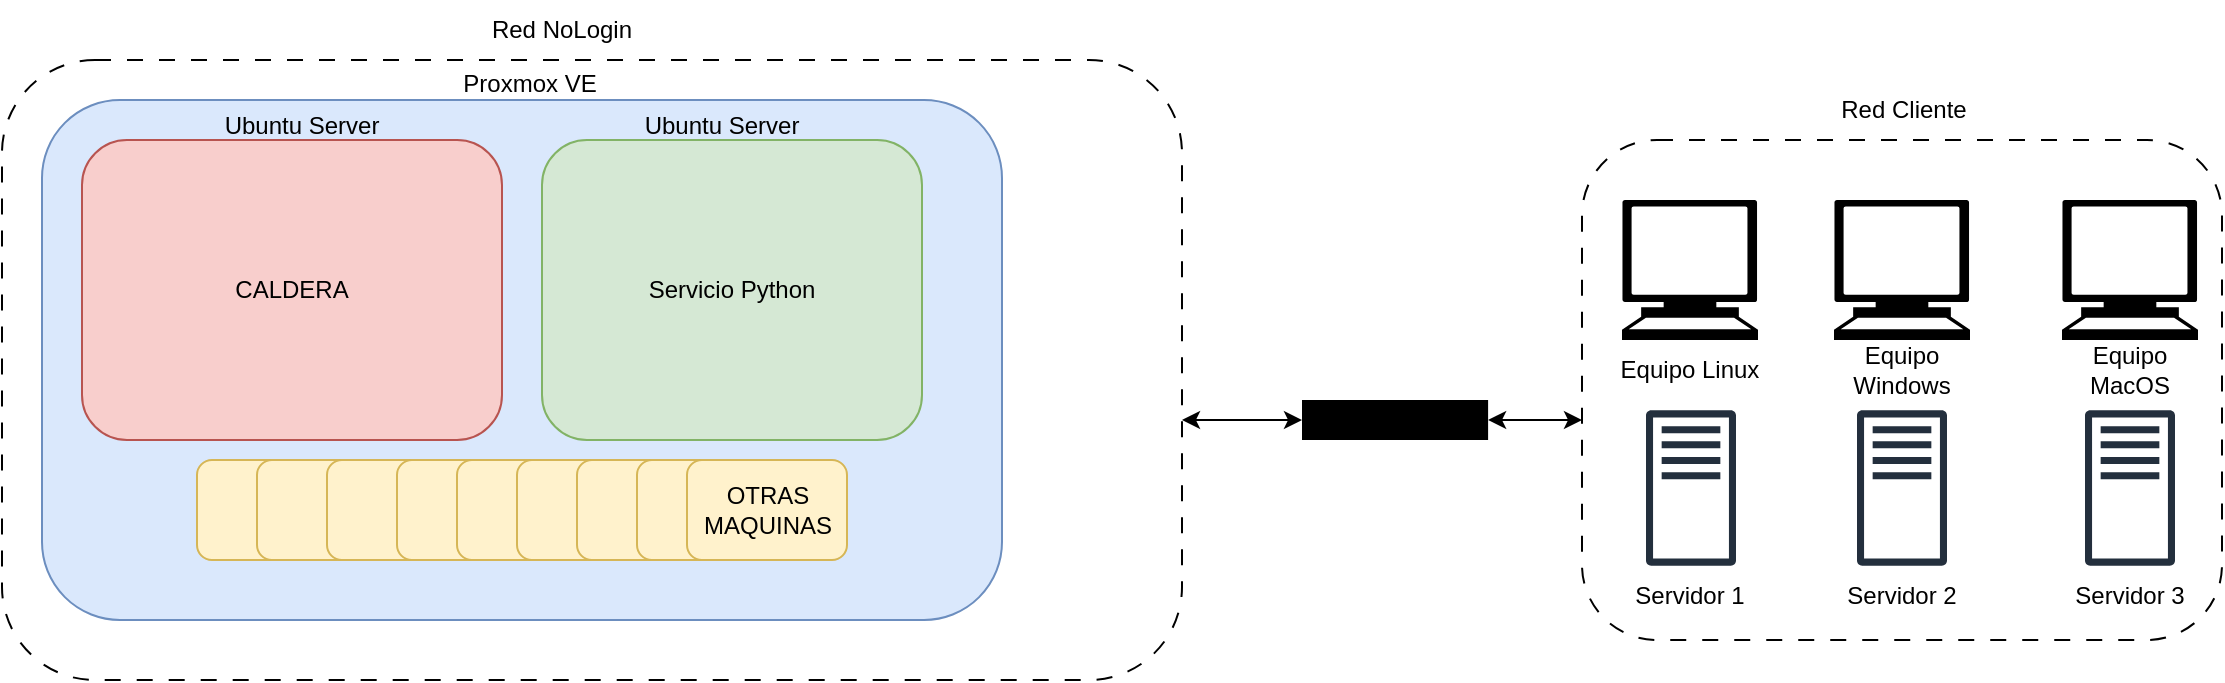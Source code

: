 <mxfile version="26.2.14">
  <diagram name="Page-1" id="j4Znoy6n0Gpt7thYwW8D">
    <mxGraphModel dx="1454" dy="1034" grid="1" gridSize="10" guides="1" tooltips="1" connect="1" arrows="1" fold="1" page="1" pageScale="1" pageWidth="850" pageHeight="1100" math="0" shadow="0">
      <root>
        <mxCell id="0" />
        <mxCell id="1" parent="0" />
        <mxCell id="ZFnWMjaP7Oclfi1fNEVr-47" value="" style="edgeStyle=orthogonalEdgeStyle;rounded=0;orthogonalLoop=1;jettySize=auto;html=1;startArrow=classic;startFill=1;" edge="1" parent="1" source="ZFnWMjaP7Oclfi1fNEVr-19" target="ZFnWMjaP7Oclfi1fNEVr-46">
          <mxGeometry relative="1" as="geometry">
            <Array as="points">
              <mxPoint x="650" y="220" />
              <mxPoint x="650" y="220" />
            </Array>
          </mxGeometry>
        </mxCell>
        <mxCell id="ZFnWMjaP7Oclfi1fNEVr-19" value="" style="rounded=1;whiteSpace=wrap;html=1;dashed=1;dashPattern=8 8;" vertex="1" parent="1">
          <mxGeometry x="40" y="40" width="590" height="310" as="geometry" />
        </mxCell>
        <mxCell id="ZFnWMjaP7Oclfi1fNEVr-20" value="Red NoLogin" style="text;html=1;align=center;verticalAlign=middle;whiteSpace=wrap;rounded=0;" vertex="1" parent="1">
          <mxGeometry x="280" y="10" width="80" height="30" as="geometry" />
        </mxCell>
        <mxCell id="ZFnWMjaP7Oclfi1fNEVr-21" value="" style="group" vertex="1" connectable="0" parent="1">
          <mxGeometry x="60" y="30" width="480" height="290" as="geometry" />
        </mxCell>
        <mxCell id="ZFnWMjaP7Oclfi1fNEVr-8" value="" style="rounded=1;whiteSpace=wrap;html=1;fillColor=#dae8fc;strokeColor=#6c8ebf;" vertex="1" parent="ZFnWMjaP7Oclfi1fNEVr-21">
          <mxGeometry y="30" width="480" height="260" as="geometry" />
        </mxCell>
        <mxCell id="ZFnWMjaP7Oclfi1fNEVr-3" value="CALDERA" style="rounded=1;whiteSpace=wrap;html=1;fillColor=#f8cecc;strokeColor=#b85450;" vertex="1" parent="ZFnWMjaP7Oclfi1fNEVr-21">
          <mxGeometry x="20" y="50" width="210" height="150" as="geometry" />
        </mxCell>
        <mxCell id="ZFnWMjaP7Oclfi1fNEVr-4" value="Servicio Python" style="rounded=1;whiteSpace=wrap;html=1;fillColor=#d5e8d4;strokeColor=#82b366;" vertex="1" parent="ZFnWMjaP7Oclfi1fNEVr-21">
          <mxGeometry x="250" y="50" width="190" height="150" as="geometry" />
        </mxCell>
        <mxCell id="ZFnWMjaP7Oclfi1fNEVr-5" value="Proxmox VE" style="text;html=1;align=center;verticalAlign=middle;whiteSpace=wrap;rounded=0;" vertex="1" parent="ZFnWMjaP7Oclfi1fNEVr-21">
          <mxGeometry x="204" y="7" width="80" height="30" as="geometry" />
        </mxCell>
        <mxCell id="ZFnWMjaP7Oclfi1fNEVr-6" value="Ubuntu Server" style="text;html=1;align=center;verticalAlign=middle;whiteSpace=wrap;rounded=0;" vertex="1" parent="ZFnWMjaP7Oclfi1fNEVr-21">
          <mxGeometry x="90" y="28" width="80" height="30" as="geometry" />
        </mxCell>
        <mxCell id="ZFnWMjaP7Oclfi1fNEVr-7" value="Ubuntu Server" style="text;html=1;align=center;verticalAlign=middle;whiteSpace=wrap;rounded=0;" vertex="1" parent="ZFnWMjaP7Oclfi1fNEVr-21">
          <mxGeometry x="300" y="28" width="80" height="30" as="geometry" />
        </mxCell>
        <mxCell id="ZFnWMjaP7Oclfi1fNEVr-18" value="" style="group" vertex="1" connectable="0" parent="ZFnWMjaP7Oclfi1fNEVr-21">
          <mxGeometry x="77.5" y="210" width="325" height="50" as="geometry" />
        </mxCell>
        <mxCell id="ZFnWMjaP7Oclfi1fNEVr-9" value="" style="rounded=1;whiteSpace=wrap;html=1;fillColor=#fff2cc;strokeColor=#d6b656;" vertex="1" parent="ZFnWMjaP7Oclfi1fNEVr-18">
          <mxGeometry width="80" height="50" as="geometry" />
        </mxCell>
        <mxCell id="ZFnWMjaP7Oclfi1fNEVr-10" value="" style="rounded=1;whiteSpace=wrap;html=1;fillColor=#fff2cc;strokeColor=#d6b656;" vertex="1" parent="ZFnWMjaP7Oclfi1fNEVr-18">
          <mxGeometry x="30" width="80" height="50" as="geometry" />
        </mxCell>
        <mxCell id="ZFnWMjaP7Oclfi1fNEVr-11" value="" style="rounded=1;whiteSpace=wrap;html=1;fillColor=#fff2cc;strokeColor=#d6b656;" vertex="1" parent="ZFnWMjaP7Oclfi1fNEVr-18">
          <mxGeometry x="65" width="80" height="50" as="geometry" />
        </mxCell>
        <mxCell id="ZFnWMjaP7Oclfi1fNEVr-13" value="" style="rounded=1;whiteSpace=wrap;html=1;fillColor=#fff2cc;strokeColor=#d6b656;" vertex="1" parent="ZFnWMjaP7Oclfi1fNEVr-18">
          <mxGeometry x="100" width="80" height="50" as="geometry" />
        </mxCell>
        <mxCell id="ZFnWMjaP7Oclfi1fNEVr-14" value="" style="rounded=1;whiteSpace=wrap;html=1;fillColor=#fff2cc;strokeColor=#d6b656;" vertex="1" parent="ZFnWMjaP7Oclfi1fNEVr-18">
          <mxGeometry x="130" width="80" height="50" as="geometry" />
        </mxCell>
        <mxCell id="ZFnWMjaP7Oclfi1fNEVr-15" value="" style="rounded=1;whiteSpace=wrap;html=1;fillColor=#fff2cc;strokeColor=#d6b656;" vertex="1" parent="ZFnWMjaP7Oclfi1fNEVr-18">
          <mxGeometry x="160" width="80" height="50" as="geometry" />
        </mxCell>
        <mxCell id="ZFnWMjaP7Oclfi1fNEVr-16" value="" style="rounded=1;whiteSpace=wrap;html=1;fillColor=#fff2cc;strokeColor=#d6b656;" vertex="1" parent="ZFnWMjaP7Oclfi1fNEVr-18">
          <mxGeometry x="190" width="80" height="50" as="geometry" />
        </mxCell>
        <mxCell id="ZFnWMjaP7Oclfi1fNEVr-17" value="" style="rounded=1;whiteSpace=wrap;html=1;fillColor=#fff2cc;strokeColor=#d6b656;" vertex="1" parent="ZFnWMjaP7Oclfi1fNEVr-18">
          <mxGeometry x="220" width="80" height="50" as="geometry" />
        </mxCell>
        <mxCell id="ZFnWMjaP7Oclfi1fNEVr-12" value="OTRAS MAQUINAS" style="rounded=1;whiteSpace=wrap;html=1;fillColor=#fff2cc;strokeColor=#d6b656;" vertex="1" parent="ZFnWMjaP7Oclfi1fNEVr-18">
          <mxGeometry x="245" width="80" height="50" as="geometry" />
        </mxCell>
        <mxCell id="ZFnWMjaP7Oclfi1fNEVr-42" value="" style="group" vertex="1" connectable="0" parent="1">
          <mxGeometry x="830" y="50" width="320" height="280" as="geometry" />
        </mxCell>
        <mxCell id="ZFnWMjaP7Oclfi1fNEVr-24" value="" style="rounded=1;whiteSpace=wrap;html=1;dashed=1;dashPattern=8 8;" vertex="1" parent="ZFnWMjaP7Oclfi1fNEVr-42">
          <mxGeometry y="30" width="320" height="250" as="geometry" />
        </mxCell>
        <mxCell id="ZFnWMjaP7Oclfi1fNEVr-25" value="Red Cliente" style="text;html=1;align=center;verticalAlign=middle;whiteSpace=wrap;rounded=0;" vertex="1" parent="ZFnWMjaP7Oclfi1fNEVr-42">
          <mxGeometry x="121.09" width="80" height="30" as="geometry" />
        </mxCell>
        <mxCell id="ZFnWMjaP7Oclfi1fNEVr-27" value="" style="shape=mxgraph.signs.tech.computer;html=1;pointerEvents=1;fillColor=#000000;strokeColor=none;verticalLabelPosition=bottom;verticalAlign=top;align=center;" vertex="1" parent="ZFnWMjaP7Oclfi1fNEVr-42">
          <mxGeometry x="20" y="60" width="68" height="70" as="geometry" />
        </mxCell>
        <mxCell id="ZFnWMjaP7Oclfi1fNEVr-28" value="" style="shape=mxgraph.signs.tech.computer;html=1;pointerEvents=1;fillColor=#000000;strokeColor=none;verticalLabelPosition=bottom;verticalAlign=top;align=center;" vertex="1" parent="ZFnWMjaP7Oclfi1fNEVr-42">
          <mxGeometry x="126" y="60" width="68" height="70" as="geometry" />
        </mxCell>
        <mxCell id="ZFnWMjaP7Oclfi1fNEVr-29" value="" style="shape=mxgraph.signs.tech.computer;html=1;pointerEvents=1;fillColor=#000000;strokeColor=none;verticalLabelPosition=bottom;verticalAlign=top;align=center;" vertex="1" parent="ZFnWMjaP7Oclfi1fNEVr-42">
          <mxGeometry x="240" y="60" width="68" height="70" as="geometry" />
        </mxCell>
        <mxCell id="ZFnWMjaP7Oclfi1fNEVr-30" value="" style="sketch=0;outlineConnect=0;fontColor=#232F3E;gradientColor=none;fillColor=#232F3D;strokeColor=none;dashed=0;verticalLabelPosition=bottom;verticalAlign=top;align=center;html=1;fontSize=12;fontStyle=0;aspect=fixed;pointerEvents=1;shape=mxgraph.aws4.traditional_server;" vertex="1" parent="ZFnWMjaP7Oclfi1fNEVr-42">
          <mxGeometry x="32" y="165" width="45" height="78" as="geometry" />
        </mxCell>
        <mxCell id="ZFnWMjaP7Oclfi1fNEVr-31" value="" style="sketch=0;outlineConnect=0;fontColor=#232F3E;gradientColor=none;fillColor=#232F3D;strokeColor=none;dashed=0;verticalLabelPosition=bottom;verticalAlign=top;align=center;html=1;fontSize=12;fontStyle=0;aspect=fixed;pointerEvents=1;shape=mxgraph.aws4.traditional_server;" vertex="1" parent="ZFnWMjaP7Oclfi1fNEVr-42">
          <mxGeometry x="137.5" y="165" width="45" height="78" as="geometry" />
        </mxCell>
        <mxCell id="ZFnWMjaP7Oclfi1fNEVr-32" value="" style="sketch=0;outlineConnect=0;fontColor=#232F3E;gradientColor=none;fillColor=#232F3D;strokeColor=none;dashed=0;verticalLabelPosition=bottom;verticalAlign=top;align=center;html=1;fontSize=12;fontStyle=0;aspect=fixed;pointerEvents=1;shape=mxgraph.aws4.traditional_server;" vertex="1" parent="ZFnWMjaP7Oclfi1fNEVr-42">
          <mxGeometry x="251.5" y="165" width="45" height="78" as="geometry" />
        </mxCell>
        <mxCell id="ZFnWMjaP7Oclfi1fNEVr-33" value="" style="shape=image;verticalLabelPosition=bottom;labelBackgroundColor=default;verticalAlign=top;aspect=fixed;imageAspect=0;image=https://logowik.com/content/uploads/images/mac-os.jpg;" vertex="1" parent="ZFnWMjaP7Oclfi1fNEVr-42">
          <mxGeometry x="247.36" y="65" width="53.29" height="40" as="geometry" />
        </mxCell>
        <mxCell id="ZFnWMjaP7Oclfi1fNEVr-34" value="" style="shape=image;verticalLabelPosition=bottom;labelBackgroundColor=default;verticalAlign=top;aspect=fixed;imageAspect=0;image=https://loghi-famosi.com/wp-content/uploads/2021/03/Windows-New-Logo.png;" vertex="1" parent="ZFnWMjaP7Oclfi1fNEVr-42">
          <mxGeometry x="126" y="65.52" width="70.18" height="39.48" as="geometry" />
        </mxCell>
        <mxCell id="ZFnWMjaP7Oclfi1fNEVr-35" value="" style="shape=image;verticalLabelPosition=bottom;labelBackgroundColor=default;verticalAlign=top;aspect=fixed;imageAspect=0;image=https://seeklogo.com/images/L/linux-logo-704D6BB91C-seeklogo.com.png;" vertex="1" parent="ZFnWMjaP7Oclfi1fNEVr-42">
          <mxGeometry x="34" y="65" width="40" height="40" as="geometry" />
        </mxCell>
        <mxCell id="ZFnWMjaP7Oclfi1fNEVr-36" value="Equipo Linux" style="text;html=1;align=center;verticalAlign=middle;whiteSpace=wrap;rounded=0;" vertex="1" parent="ZFnWMjaP7Oclfi1fNEVr-42">
          <mxGeometry x="14" y="130" width="80" height="30" as="geometry" />
        </mxCell>
        <mxCell id="ZFnWMjaP7Oclfi1fNEVr-37" value="Equipo Windows" style="text;html=1;align=center;verticalAlign=middle;whiteSpace=wrap;rounded=0;" vertex="1" parent="ZFnWMjaP7Oclfi1fNEVr-42">
          <mxGeometry x="120" y="130" width="80" height="30" as="geometry" />
        </mxCell>
        <mxCell id="ZFnWMjaP7Oclfi1fNEVr-38" value="Equipo MacOS" style="text;html=1;align=center;verticalAlign=middle;whiteSpace=wrap;rounded=0;" vertex="1" parent="ZFnWMjaP7Oclfi1fNEVr-42">
          <mxGeometry x="234" y="130" width="80" height="30" as="geometry" />
        </mxCell>
        <mxCell id="ZFnWMjaP7Oclfi1fNEVr-39" value="Servidor 1" style="text;html=1;align=center;verticalAlign=middle;whiteSpace=wrap;rounded=0;" vertex="1" parent="ZFnWMjaP7Oclfi1fNEVr-42">
          <mxGeometry x="14" y="243" width="80" height="30" as="geometry" />
        </mxCell>
        <mxCell id="ZFnWMjaP7Oclfi1fNEVr-40" value="Servidor 2&lt;span style=&quot;caret-color: rgba(0, 0, 0, 0); color: rgba(0, 0, 0, 0); font-family: monospace; font-size: 0px; text-align: start; white-space: nowrap;&quot;&gt;%3CmxGraphModel%3E%3Croot%3E%3CmxCell%20id%3D%220%22%2F%3E%3CmxCell%20id%3D%221%22%20parent%3D%220%22%2F%3E%3CmxCell%20id%3D%222%22%20value%3D%22Servidor%201%22%20style%3D%22text%3Bhtml%3D1%3Balign%3Dcenter%3BverticalAlign%3Dmiddle%3BwhiteSpace%3Dwrap%3Brounded%3D0%3B%22%20vertex%3D%221%22%20parent%3D%221%22%3E%3CmxGeometry%20x%3D%2254%22%20y%3D%22733%22%20width%3D%2280%22%20height%3D%2230%22%20as%3D%22geometry%22%2F%3E%3C%2FmxCell%3E%3C%2Froot%3E%3C%2FmxGraphModel%3E&lt;/span&gt;" style="text;html=1;align=center;verticalAlign=middle;whiteSpace=wrap;rounded=0;" vertex="1" parent="ZFnWMjaP7Oclfi1fNEVr-42">
          <mxGeometry x="120" y="243" width="80" height="30" as="geometry" />
        </mxCell>
        <mxCell id="ZFnWMjaP7Oclfi1fNEVr-41" value="Servidor 3" style="text;html=1;align=center;verticalAlign=middle;whiteSpace=wrap;rounded=0;" vertex="1" parent="ZFnWMjaP7Oclfi1fNEVr-42">
          <mxGeometry x="234.01" y="243" width="80" height="30" as="geometry" />
        </mxCell>
        <mxCell id="ZFnWMjaP7Oclfi1fNEVr-46" value="" style="sketch=0;verticalLabelPosition=bottom;sketch=0;aspect=fixed;html=1;verticalAlign=top;strokeColor=none;fillColor=#000000;align=center;outlineConnect=0;pointerEvents=1;shape=mxgraph.citrix2.tunnel;rotation=0;" vertex="1" parent="1">
          <mxGeometry x="690" y="210" width="93.05" height="20" as="geometry" />
        </mxCell>
        <mxCell id="ZFnWMjaP7Oclfi1fNEVr-49" style="edgeStyle=orthogonalEdgeStyle;rounded=0;orthogonalLoop=1;jettySize=auto;html=1;startArrow=classic;startFill=1;" edge="1" parent="1" source="ZFnWMjaP7Oclfi1fNEVr-24" target="ZFnWMjaP7Oclfi1fNEVr-46">
          <mxGeometry relative="1" as="geometry">
            <Array as="points">
              <mxPoint x="820" y="220" />
              <mxPoint x="820" y="220" />
            </Array>
          </mxGeometry>
        </mxCell>
        <mxCell id="ZFnWMjaP7Oclfi1fNEVr-50" value="Internet" style="text;html=1;align=center;verticalAlign=middle;whiteSpace=wrap;rounded=0;" vertex="1" parent="1">
          <mxGeometry x="700" y="205" width="80" height="30" as="geometry" />
        </mxCell>
      </root>
    </mxGraphModel>
  </diagram>
</mxfile>
